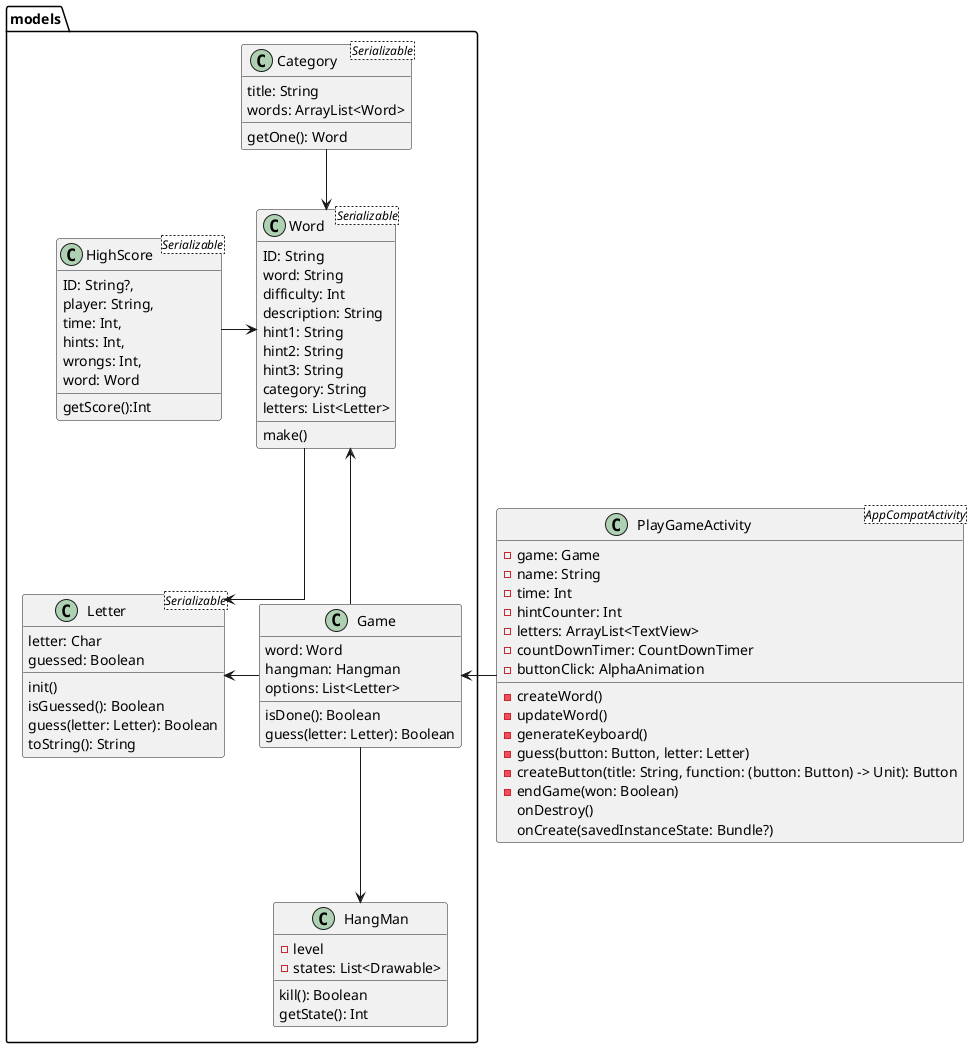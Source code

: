 @startuml
skinparam linetype ortho
class models.Category <Serializable> {
    title: String
    words: ArrayList<Word>
    getOne(): Word
}

models.Category --> models.Word

class models.Game {
    word: Word
    hangman: Hangman
    options: List<Letter>
    isDone(): Boolean
    guess(letter: Letter): Boolean
}

models.Game -l-> models.Word
models.Game -l-> models.Letter
models.Game --> models.HangMan

class models.HangMan {
    - level
    - states: List<Drawable>
    kill(): Boolean
    getState(): Int
}

class models.HighScore <Serializable>{
    ID: String?,
    player: String,
    time: Int,
    hints: Int,
    wrongs: Int,
    word: Word
    getScore():Int
}

models.HighScore -r-> models.Word

class models.Letter <Serializable>{
    letter: Char
    guessed: Boolean
    init()
    isGuessed(): Boolean
    guess(letter: Letter): Boolean
    toString(): String
}

class models.Word <Serializable> {
    ID: String 
    word: String 
    difficulty: Int 
    description: String 
    hint1: String 
    hint2: String 
    hint3: String 
    category: String 
    letters: List<Letter>
    make()
}

models.Word --> models.Letter

class PlayGameActivity <AppCompatActivity> {
    - game: Game
    - name: String
    - time: Int
    - hintCounter: Int
    - letters: ArrayList<TextView>
    - countDownTimer: CountDownTimer
    - buttonClick: AlphaAnimation
    - createWord() 
    - updateWord() 
    - generateKeyboard() 
    - guess(button: Button, letter: Letter) 
    - createButton(title: String, function: (button: Button) -> Unit): Button 
    - endGame(won: Boolean) 
    onDestroy() 
    onCreate(savedInstanceState: Bundle?) 
}

PlayGameActivity -l-> models.Game

@enduml
